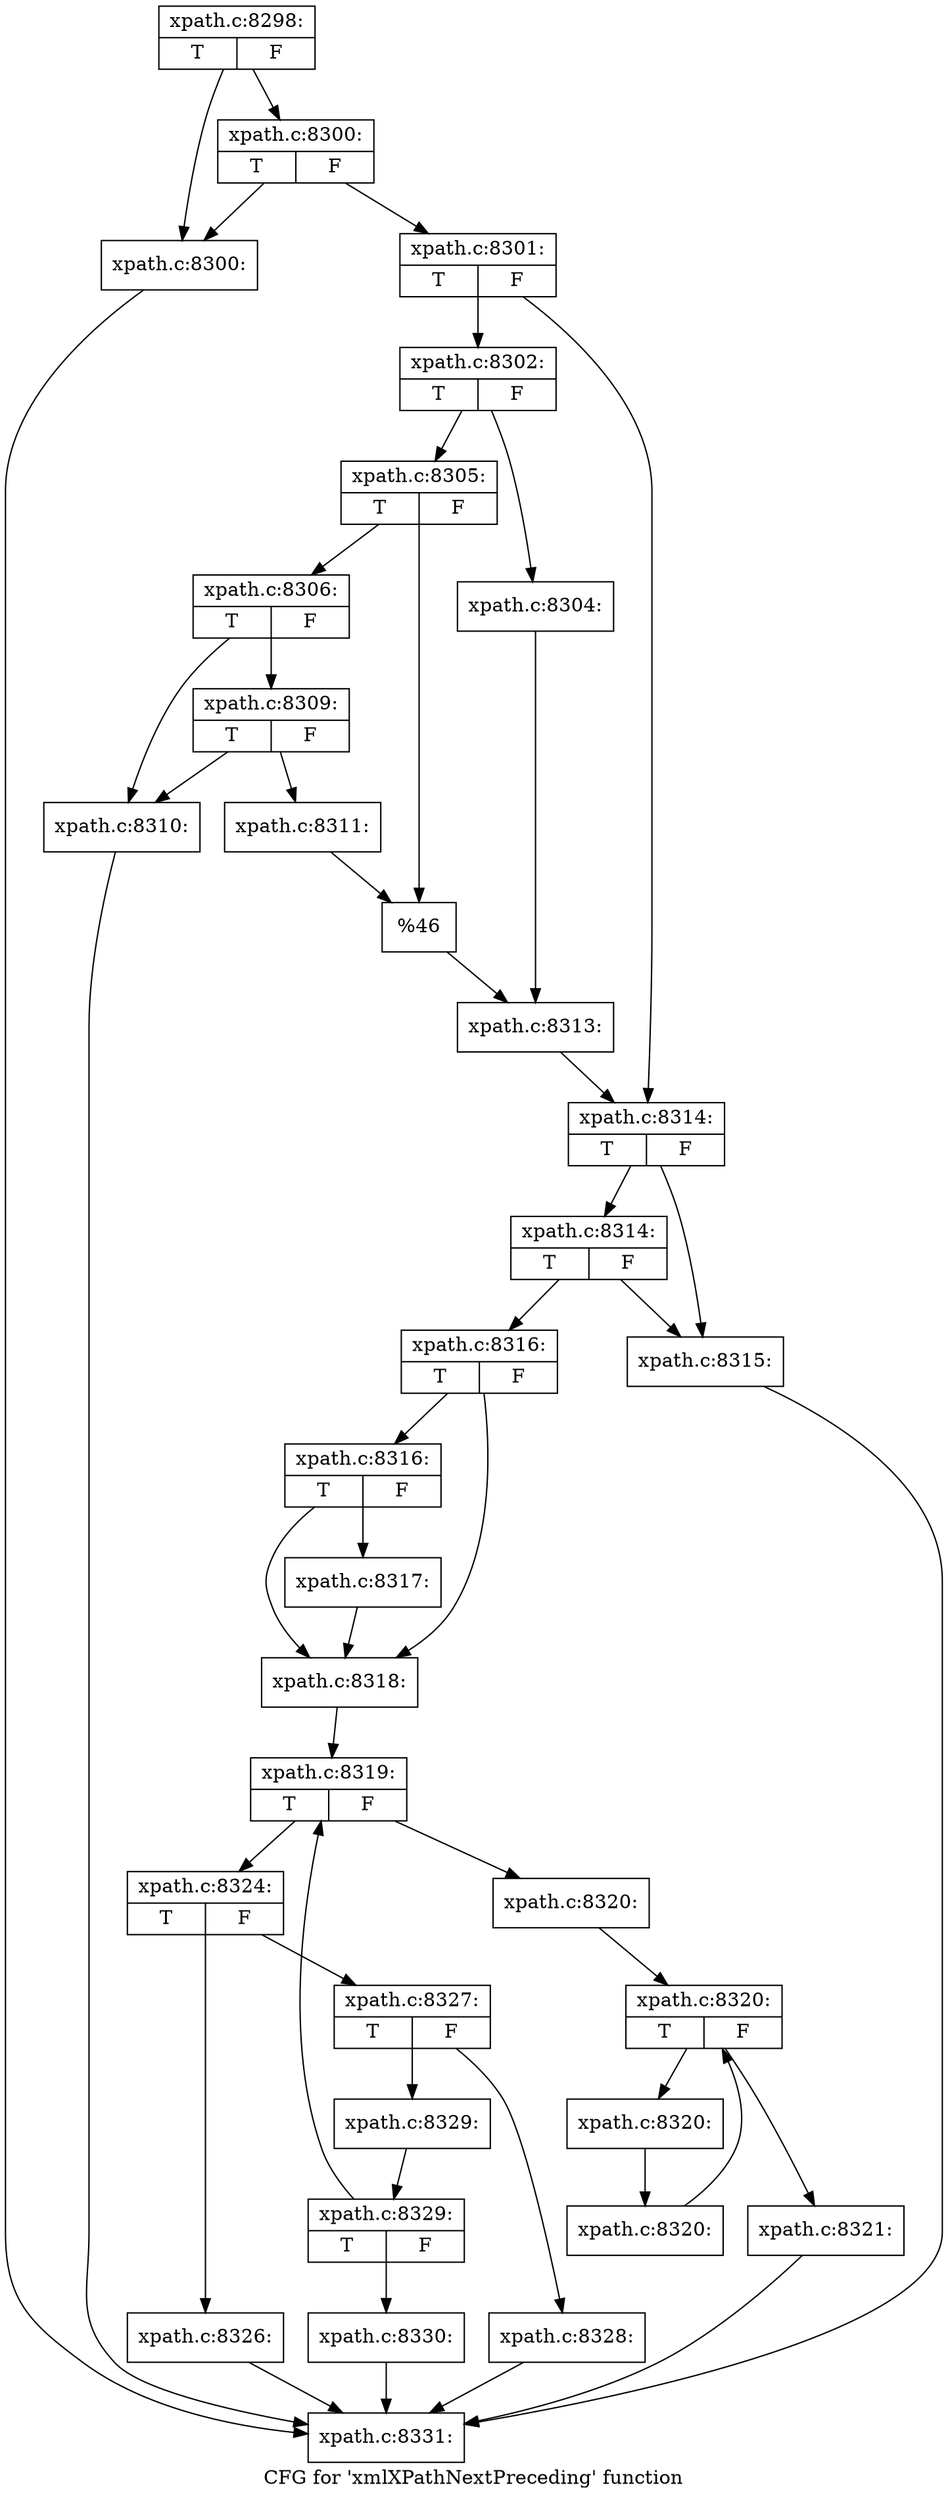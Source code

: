 digraph "CFG for 'xmlXPathNextPreceding' function" {
	label="CFG for 'xmlXPathNextPreceding' function";

	Node0x55e6b2568a50 [shape=record,label="{xpath.c:8298:|{<s0>T|<s1>F}}"];
	Node0x55e6b2568a50 -> Node0x55e6b27614e0;
	Node0x55e6b2568a50 -> Node0x55e6b27615f0;
	Node0x55e6b27615f0 [shape=record,label="{xpath.c:8300:|{<s0>T|<s1>F}}"];
	Node0x55e6b27615f0 -> Node0x55e6b27614e0;
	Node0x55e6b27615f0 -> Node0x55e6b275cce0;
	Node0x55e6b27614e0 [shape=record,label="{xpath.c:8300:}"];
	Node0x55e6b27614e0 -> Node0x55e6b2761200;
	Node0x55e6b275cce0 [shape=record,label="{xpath.c:8301:|{<s0>T|<s1>F}}"];
	Node0x55e6b275cce0 -> Node0x55e6b276e9d0;
	Node0x55e6b275cce0 -> Node0x55e6b276ea20;
	Node0x55e6b276e9d0 [shape=record,label="{xpath.c:8302:|{<s0>T|<s1>F}}"];
	Node0x55e6b276e9d0 -> Node0x55e6b276f010;
	Node0x55e6b276e9d0 -> Node0x55e6b276f0b0;
	Node0x55e6b276f010 [shape=record,label="{xpath.c:8304:}"];
	Node0x55e6b276f010 -> Node0x55e6b276f060;
	Node0x55e6b276f0b0 [shape=record,label="{xpath.c:8305:|{<s0>T|<s1>F}}"];
	Node0x55e6b276f0b0 -> Node0x55e6b276f800;
	Node0x55e6b276f0b0 -> Node0x55e6b276f850;
	Node0x55e6b276f800 [shape=record,label="{xpath.c:8306:|{<s0>T|<s1>F}}"];
	Node0x55e6b276f800 -> Node0x55e6b27700e0;
	Node0x55e6b276f800 -> Node0x55e6b2770180;
	Node0x55e6b2770180 [shape=record,label="{xpath.c:8309:|{<s0>T|<s1>F}}"];
	Node0x55e6b2770180 -> Node0x55e6b27700e0;
	Node0x55e6b2770180 -> Node0x55e6b2770130;
	Node0x55e6b27700e0 [shape=record,label="{xpath.c:8310:}"];
	Node0x55e6b27700e0 -> Node0x55e6b2761200;
	Node0x55e6b2770130 [shape=record,label="{xpath.c:8311:}"];
	Node0x55e6b2770130 -> Node0x55e6b276f850;
	Node0x55e6b276f850 [shape=record,label="{%46}"];
	Node0x55e6b276f850 -> Node0x55e6b276f060;
	Node0x55e6b276f060 [shape=record,label="{xpath.c:8313:}"];
	Node0x55e6b276f060 -> Node0x55e6b276ea20;
	Node0x55e6b276ea20 [shape=record,label="{xpath.c:8314:|{<s0>T|<s1>F}}"];
	Node0x55e6b276ea20 -> Node0x55e6b2771170;
	Node0x55e6b276ea20 -> Node0x55e6b2771210;
	Node0x55e6b2771210 [shape=record,label="{xpath.c:8314:|{<s0>T|<s1>F}}"];
	Node0x55e6b2771210 -> Node0x55e6b2771170;
	Node0x55e6b2771210 -> Node0x55e6b27711c0;
	Node0x55e6b2771170 [shape=record,label="{xpath.c:8315:}"];
	Node0x55e6b2771170 -> Node0x55e6b2761200;
	Node0x55e6b27711c0 [shape=record,label="{xpath.c:8316:|{<s0>T|<s1>F}}"];
	Node0x55e6b27711c0 -> Node0x55e6b2771aa0;
	Node0x55e6b27711c0 -> Node0x55e6b2771a50;
	Node0x55e6b2771aa0 [shape=record,label="{xpath.c:8316:|{<s0>T|<s1>F}}"];
	Node0x55e6b2771aa0 -> Node0x55e6b2771a00;
	Node0x55e6b2771aa0 -> Node0x55e6b2771a50;
	Node0x55e6b2771a00 [shape=record,label="{xpath.c:8317:}"];
	Node0x55e6b2771a00 -> Node0x55e6b2771a50;
	Node0x55e6b2771a50 [shape=record,label="{xpath.c:8318:}"];
	Node0x55e6b2771a50 -> Node0x55e6b2772720;
	Node0x55e6b2772720 [shape=record,label="{xpath.c:8319:|{<s0>T|<s1>F}}"];
	Node0x55e6b2772720 -> Node0x55e6b2772a10;
	Node0x55e6b2772720 -> Node0x55e6b2772a60;
	Node0x55e6b2772a10 [shape=record,label="{xpath.c:8320:}"];
	Node0x55e6b2772a10 -> Node0x55e6b27730b0;
	Node0x55e6b27730b0 [shape=record,label="{xpath.c:8320:|{<s0>T|<s1>F}}"];
	Node0x55e6b27730b0 -> Node0x55e6b2773390;
	Node0x55e6b27730b0 -> Node0x55e6b2772e60;
	Node0x55e6b2773390 [shape=record,label="{xpath.c:8320:}"];
	Node0x55e6b2773390 -> Node0x55e6b2773300;
	Node0x55e6b2773300 [shape=record,label="{xpath.c:8320:}"];
	Node0x55e6b2773300 -> Node0x55e6b27730b0;
	Node0x55e6b2772e60 [shape=record,label="{xpath.c:8321:}"];
	Node0x55e6b2772e60 -> Node0x55e6b2761200;
	Node0x55e6b2772a60 [shape=record,label="{xpath.c:8324:|{<s0>T|<s1>F}}"];
	Node0x55e6b2772a60 -> Node0x55e6b2773f70;
	Node0x55e6b2772a60 -> Node0x55e6b2773fc0;
	Node0x55e6b2773f70 [shape=record,label="{xpath.c:8326:}"];
	Node0x55e6b2773f70 -> Node0x55e6b2761200;
	Node0x55e6b2773fc0 [shape=record,label="{xpath.c:8327:|{<s0>T|<s1>F}}"];
	Node0x55e6b2773fc0 -> Node0x55e6b2774420;
	Node0x55e6b2773fc0 -> Node0x55e6b2774470;
	Node0x55e6b2774420 [shape=record,label="{xpath.c:8328:}"];
	Node0x55e6b2774420 -> Node0x55e6b2761200;
	Node0x55e6b2774470 [shape=record,label="{xpath.c:8329:}"];
	Node0x55e6b2774470 -> Node0x55e6b27726d0;
	Node0x55e6b27726d0 [shape=record,label="{xpath.c:8329:|{<s0>T|<s1>F}}"];
	Node0x55e6b27726d0 -> Node0x55e6b2772720;
	Node0x55e6b27726d0 -> Node0x55e6b2772680;
	Node0x55e6b2772680 [shape=record,label="{xpath.c:8330:}"];
	Node0x55e6b2772680 -> Node0x55e6b2761200;
	Node0x55e6b2761200 [shape=record,label="{xpath.c:8331:}"];
}
